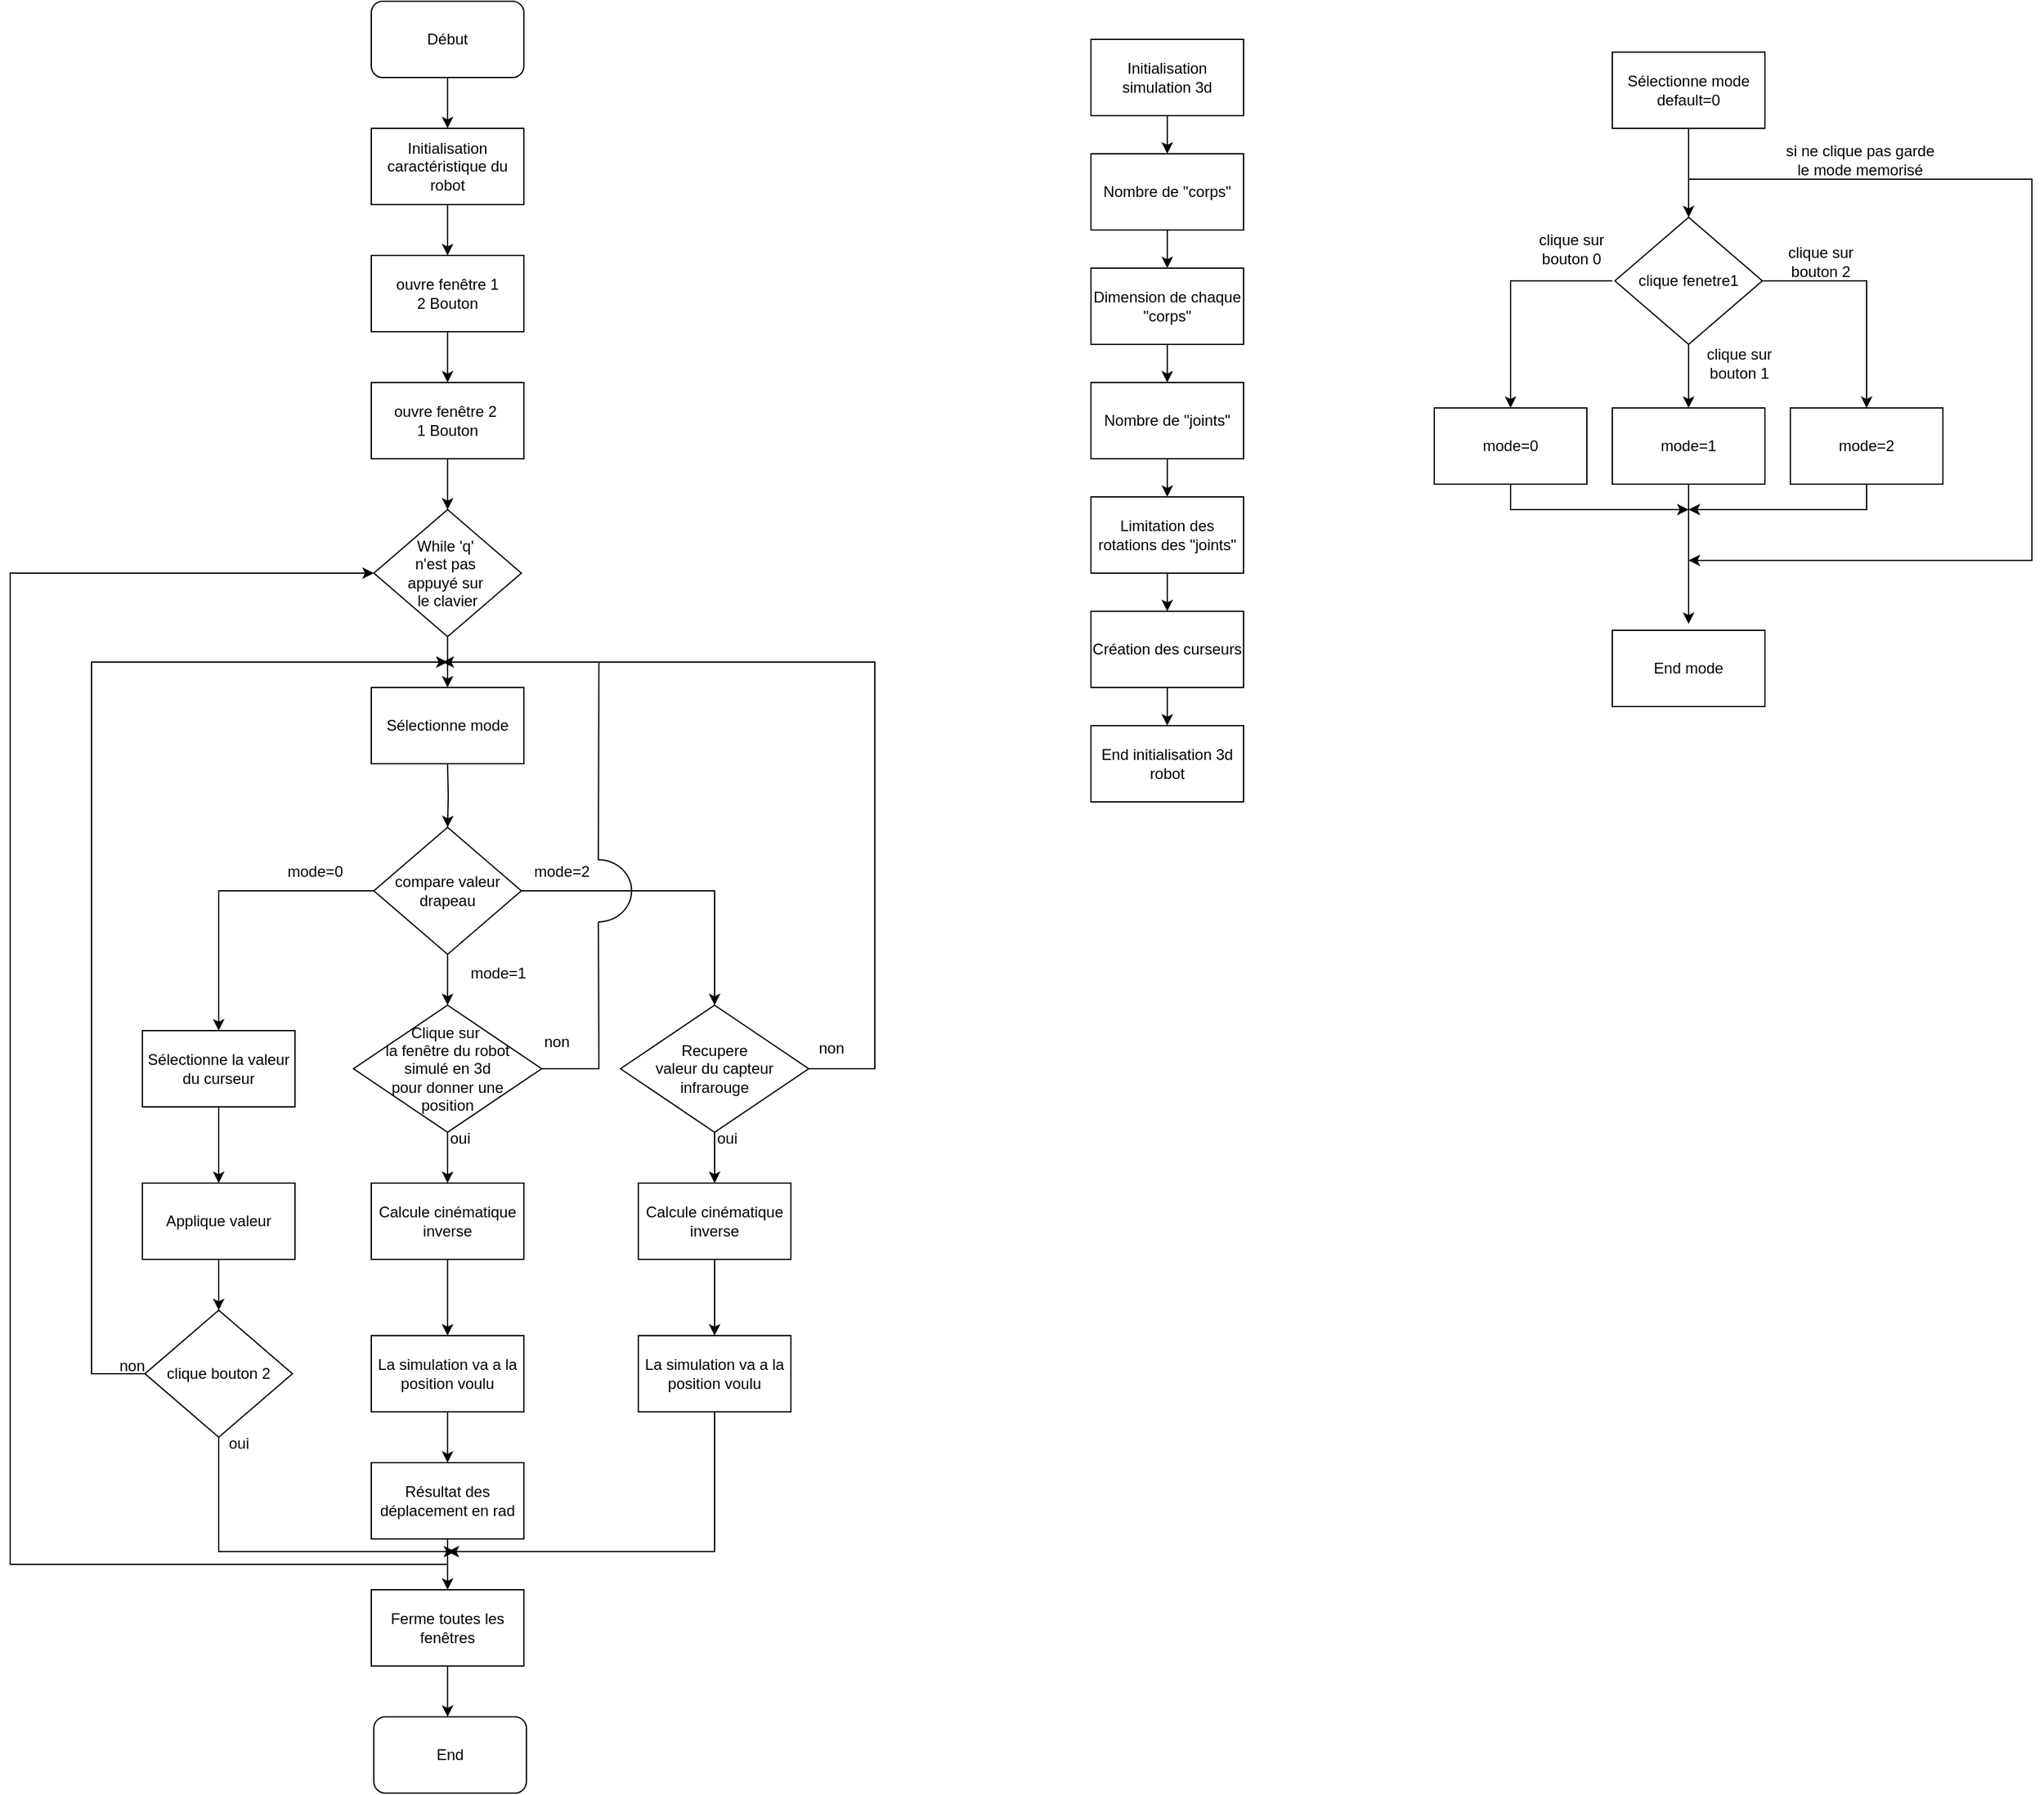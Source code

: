 <mxfile version="24.0.0" type="device">
  <diagram name="Page-1" id="zija7tUGji7Ak6_ahPXR">
    <mxGraphModel dx="2625" dy="2564" grid="1" gridSize="10" guides="1" tooltips="1" connect="1" arrows="1" fold="1" page="1" pageScale="1" pageWidth="827" pageHeight="1169" math="0" shadow="0">
      <root>
        <mxCell id="0" />
        <mxCell id="1" parent="0" />
        <mxCell id="Lxihj4ZoKtsZomWR5RYV-24" style="edgeStyle=orthogonalEdgeStyle;rounded=0;orthogonalLoop=1;jettySize=auto;html=1;entryX=0.5;entryY=0;entryDx=0;entryDy=0;" edge="1" parent="1" source="Lxihj4ZoKtsZomWR5RYV-1" target="Lxihj4ZoKtsZomWR5RYV-4">
          <mxGeometry relative="1" as="geometry" />
        </mxCell>
        <mxCell id="Lxihj4ZoKtsZomWR5RYV-1" value="Début" style="rounded=1;whiteSpace=wrap;html=1;" vertex="1" parent="1">
          <mxGeometry x="424" y="-350" width="120" height="60" as="geometry" />
        </mxCell>
        <mxCell id="Lxihj4ZoKtsZomWR5RYV-25" style="edgeStyle=orthogonalEdgeStyle;rounded=0;orthogonalLoop=1;jettySize=auto;html=1;" edge="1" parent="1" source="Lxihj4ZoKtsZomWR5RYV-4" target="Lxihj4ZoKtsZomWR5RYV-5">
          <mxGeometry relative="1" as="geometry" />
        </mxCell>
        <mxCell id="Lxihj4ZoKtsZomWR5RYV-4" value="Initialisation caractéristique du robot" style="rounded=0;whiteSpace=wrap;html=1;" vertex="1" parent="1">
          <mxGeometry x="424" y="-250" width="120" height="60" as="geometry" />
        </mxCell>
        <mxCell id="Lxihj4ZoKtsZomWR5RYV-26" style="edgeStyle=orthogonalEdgeStyle;rounded=0;orthogonalLoop=1;jettySize=auto;html=1;" edge="1" parent="1" source="Lxihj4ZoKtsZomWR5RYV-5" target="Lxihj4ZoKtsZomWR5RYV-6">
          <mxGeometry relative="1" as="geometry" />
        </mxCell>
        <mxCell id="Lxihj4ZoKtsZomWR5RYV-5" value="&lt;div&gt;ouvre fenêtre 1&lt;/div&gt;&lt;div&gt;2 Bouton&lt;br&gt;&lt;/div&gt;" style="rounded=0;whiteSpace=wrap;html=1;" vertex="1" parent="1">
          <mxGeometry x="424" y="-150" width="120" height="60" as="geometry" />
        </mxCell>
        <mxCell id="Lxihj4ZoKtsZomWR5RYV-27" style="edgeStyle=orthogonalEdgeStyle;rounded=0;orthogonalLoop=1;jettySize=auto;html=1;entryX=0.5;entryY=0;entryDx=0;entryDy=0;" edge="1" parent="1" source="Lxihj4ZoKtsZomWR5RYV-6" target="Lxihj4ZoKtsZomWR5RYV-10">
          <mxGeometry relative="1" as="geometry" />
        </mxCell>
        <mxCell id="Lxihj4ZoKtsZomWR5RYV-6" value="&lt;div&gt;ouvre fenêtre 2&amp;nbsp;&lt;/div&gt;&lt;div&gt;1 Bouton &lt;/div&gt;" style="rounded=0;whiteSpace=wrap;html=1;" vertex="1" parent="1">
          <mxGeometry x="424" y="-50" width="120" height="60" as="geometry" />
        </mxCell>
        <mxCell id="Lxihj4ZoKtsZomWR5RYV-80" style="edgeStyle=orthogonalEdgeStyle;rounded=0;orthogonalLoop=1;jettySize=auto;html=1;exitX=0.5;exitY=1;exitDx=0;exitDy=0;entryX=0.5;entryY=0;entryDx=0;entryDy=0;" edge="1" parent="1" source="Lxihj4ZoKtsZomWR5RYV-10">
          <mxGeometry relative="1" as="geometry">
            <mxPoint x="484" y="190" as="targetPoint" />
          </mxGeometry>
        </mxCell>
        <mxCell id="Lxihj4ZoKtsZomWR5RYV-10" value="&lt;div&gt;While &#39;q&#39;&amp;nbsp;&lt;/div&gt;&lt;div&gt;n&#39;est pas&amp;nbsp;&lt;/div&gt;&lt;div&gt;appuyé sur&amp;nbsp;&lt;/div&gt;&lt;div&gt;le clavier&lt;/div&gt;" style="rhombus;whiteSpace=wrap;html=1;" vertex="1" parent="1">
          <mxGeometry x="426" y="50" width="116" height="100" as="geometry" />
        </mxCell>
        <mxCell id="Lxihj4ZoKtsZomWR5RYV-87" style="edgeStyle=orthogonalEdgeStyle;rounded=0;orthogonalLoop=1;jettySize=auto;html=1;exitX=1;exitY=0.5;exitDx=0;exitDy=0;entryX=0.5;entryY=0;entryDx=0;entryDy=0;" edge="1" parent="1" source="Lxihj4ZoKtsZomWR5RYV-11" target="Lxihj4ZoKtsZomWR5RYV-113">
          <mxGeometry relative="1" as="geometry">
            <mxPoint x="694" y="410" as="targetPoint" />
          </mxGeometry>
        </mxCell>
        <mxCell id="Lxihj4ZoKtsZomWR5RYV-88" style="edgeStyle=orthogonalEdgeStyle;rounded=0;orthogonalLoop=1;jettySize=auto;html=1;exitX=0.5;exitY=1;exitDx=0;exitDy=0;entryX=0.5;entryY=0;entryDx=0;entryDy=0;" edge="1" parent="1" source="Lxihj4ZoKtsZomWR5RYV-11" target="Lxihj4ZoKtsZomWR5RYV-20">
          <mxGeometry relative="1" as="geometry" />
        </mxCell>
        <mxCell id="Lxihj4ZoKtsZomWR5RYV-89" style="edgeStyle=orthogonalEdgeStyle;rounded=0;orthogonalLoop=1;jettySize=auto;html=1;exitX=0;exitY=0.5;exitDx=0;exitDy=0;entryX=0.5;entryY=0;entryDx=0;entryDy=0;" edge="1" parent="1" source="Lxihj4ZoKtsZomWR5RYV-11" target="Lxihj4ZoKtsZomWR5RYV-67">
          <mxGeometry relative="1" as="geometry" />
        </mxCell>
        <mxCell id="Lxihj4ZoKtsZomWR5RYV-11" value="&lt;div&gt;compare valeur&lt;/div&gt;&lt;div&gt;drapeau&lt;br&gt;&lt;/div&gt;" style="rhombus;whiteSpace=wrap;html=1;" vertex="1" parent="1">
          <mxGeometry x="426" y="300" width="116" height="100" as="geometry" />
        </mxCell>
        <mxCell id="Lxihj4ZoKtsZomWR5RYV-91" style="edgeStyle=orthogonalEdgeStyle;rounded=0;orthogonalLoop=1;jettySize=auto;html=1;exitX=0.5;exitY=1;exitDx=0;exitDy=0;entryX=0.5;entryY=0;entryDx=0;entryDy=0;" edge="1" parent="1" source="Lxihj4ZoKtsZomWR5RYV-20" target="Lxihj4ZoKtsZomWR5RYV-75">
          <mxGeometry relative="1" as="geometry" />
        </mxCell>
        <mxCell id="Lxihj4ZoKtsZomWR5RYV-20" value="&lt;div&gt;Clique sur&amp;nbsp;&lt;/div&gt;&lt;div&gt;la fenêtre du robot&lt;/div&gt;&lt;div&gt;simulé en 3d&lt;/div&gt;&lt;div&gt;pour donner une&lt;/div&gt;&lt;div&gt;position&lt;br&gt;&lt;/div&gt;" style="rhombus;whiteSpace=wrap;html=1;" vertex="1" parent="1">
          <mxGeometry x="410" y="440" width="148" height="100" as="geometry" />
        </mxCell>
        <mxCell id="Lxihj4ZoKtsZomWR5RYV-36" style="edgeStyle=orthogonalEdgeStyle;rounded=0;orthogonalLoop=1;jettySize=auto;html=1;" edge="1" parent="1" source="Lxihj4ZoKtsZomWR5RYV-21" target="Lxihj4ZoKtsZomWR5RYV-22">
          <mxGeometry relative="1" as="geometry" />
        </mxCell>
        <mxCell id="Lxihj4ZoKtsZomWR5RYV-21" value="La simulation va a la position voulu" style="rounded=0;whiteSpace=wrap;html=1;" vertex="1" parent="1">
          <mxGeometry x="424" y="700" width="120" height="60" as="geometry" />
        </mxCell>
        <mxCell id="Lxihj4ZoKtsZomWR5RYV-47" style="edgeStyle=orthogonalEdgeStyle;rounded=0;orthogonalLoop=1;jettySize=auto;html=1;" edge="1" parent="1" source="Lxihj4ZoKtsZomWR5RYV-22" target="Lxihj4ZoKtsZomWR5RYV-46">
          <mxGeometry relative="1" as="geometry" />
        </mxCell>
        <mxCell id="Lxihj4ZoKtsZomWR5RYV-22" value="Résultat des déplacement en rad" style="rounded=0;whiteSpace=wrap;html=1;" vertex="1" parent="1">
          <mxGeometry x="424" y="800" width="120" height="60" as="geometry" />
        </mxCell>
        <mxCell id="Lxihj4ZoKtsZomWR5RYV-23" value="End" style="rounded=1;whiteSpace=wrap;html=1;" vertex="1" parent="1">
          <mxGeometry x="426" y="1000" width="120" height="60" as="geometry" />
        </mxCell>
        <mxCell id="Lxihj4ZoKtsZomWR5RYV-45" value="" style="endArrow=classic;html=1;rounded=0;entryX=0;entryY=0.5;entryDx=0;entryDy=0;" edge="1" parent="1" target="Lxihj4ZoKtsZomWR5RYV-10">
          <mxGeometry width="50" height="50" relative="1" as="geometry">
            <mxPoint x="484" y="880" as="sourcePoint" />
            <mxPoint x="426" y="110" as="targetPoint" />
            <Array as="points">
              <mxPoint x="140" y="880" />
              <mxPoint x="140" y="400" />
              <mxPoint x="140" y="100" />
            </Array>
          </mxGeometry>
        </mxCell>
        <mxCell id="Lxihj4ZoKtsZomWR5RYV-48" style="edgeStyle=orthogonalEdgeStyle;rounded=0;orthogonalLoop=1;jettySize=auto;html=1;entryX=0.5;entryY=0;entryDx=0;entryDy=0;" edge="1" parent="1" source="Lxihj4ZoKtsZomWR5RYV-46">
          <mxGeometry relative="1" as="geometry">
            <mxPoint x="484" y="1000" as="targetPoint" />
          </mxGeometry>
        </mxCell>
        <mxCell id="Lxihj4ZoKtsZomWR5RYV-46" value="Ferme toutes les fenêtres" style="rounded=0;whiteSpace=wrap;html=1;" vertex="1" parent="1">
          <mxGeometry x="424" y="900" width="120" height="60" as="geometry" />
        </mxCell>
        <mxCell id="Lxihj4ZoKtsZomWR5RYV-49" value="mode=2" style="text;html=1;align=center;verticalAlign=middle;whiteSpace=wrap;rounded=0;" vertex="1" parent="1">
          <mxGeometry x="544" y="320" width="60" height="30" as="geometry" />
        </mxCell>
        <mxCell id="Lxihj4ZoKtsZomWR5RYV-53" value="non" style="text;whiteSpace=wrap;html=1;" vertex="1" parent="1">
          <mxGeometry x="558" y="455" width="20" height="30" as="geometry" />
        </mxCell>
        <mxCell id="Lxihj4ZoKtsZomWR5RYV-54" value="oui" style="text;html=1;align=center;verticalAlign=middle;whiteSpace=wrap;rounded=0;" vertex="1" parent="1">
          <mxGeometry x="464" y="530" width="60" height="30" as="geometry" />
        </mxCell>
        <mxCell id="Lxihj4ZoKtsZomWR5RYV-84" style="edgeStyle=orthogonalEdgeStyle;rounded=0;orthogonalLoop=1;jettySize=auto;html=1;exitX=0.5;exitY=1;exitDx=0;exitDy=0;entryX=0.5;entryY=0;entryDx=0;entryDy=0;" edge="1" parent="1" target="Lxihj4ZoKtsZomWR5RYV-11">
          <mxGeometry relative="1" as="geometry">
            <mxPoint x="484" y="250" as="sourcePoint" />
          </mxGeometry>
        </mxCell>
        <mxCell id="Lxihj4ZoKtsZomWR5RYV-65" value="mode=1" style="text;html=1;align=center;verticalAlign=middle;whiteSpace=wrap;rounded=0;" vertex="1" parent="1">
          <mxGeometry x="494" y="400" width="60" height="30" as="geometry" />
        </mxCell>
        <mxCell id="Lxihj4ZoKtsZomWR5RYV-66" value="mode=0" style="text;html=1;align=center;verticalAlign=middle;whiteSpace=wrap;rounded=0;" vertex="1" parent="1">
          <mxGeometry x="350" y="320" width="60" height="30" as="geometry" />
        </mxCell>
        <mxCell id="Lxihj4ZoKtsZomWR5RYV-140" style="edgeStyle=orthogonalEdgeStyle;rounded=0;orthogonalLoop=1;jettySize=auto;html=1;entryX=0.5;entryY=0;entryDx=0;entryDy=0;" edge="1" parent="1" source="Lxihj4ZoKtsZomWR5RYV-67" target="Lxihj4ZoKtsZomWR5RYV-70">
          <mxGeometry relative="1" as="geometry" />
        </mxCell>
        <mxCell id="Lxihj4ZoKtsZomWR5RYV-67" value="Sélectionne la valeur du curseur" style="rounded=0;whiteSpace=wrap;html=1;" vertex="1" parent="1">
          <mxGeometry x="244" y="460" width="120" height="60" as="geometry" />
        </mxCell>
        <mxCell id="Lxihj4ZoKtsZomWR5RYV-92" style="edgeStyle=orthogonalEdgeStyle;rounded=0;orthogonalLoop=1;jettySize=auto;html=1;exitX=0;exitY=0.5;exitDx=0;exitDy=0;" edge="1" parent="1" source="Lxihj4ZoKtsZomWR5RYV-69">
          <mxGeometry relative="1" as="geometry">
            <mxPoint x="484" y="170" as="targetPoint" />
            <Array as="points">
              <mxPoint x="204" y="730" />
              <mxPoint x="204" y="170" />
            </Array>
          </mxGeometry>
        </mxCell>
        <mxCell id="Lxihj4ZoKtsZomWR5RYV-137" style="edgeStyle=orthogonalEdgeStyle;rounded=0;orthogonalLoop=1;jettySize=auto;html=1;" edge="1" parent="1" source="Lxihj4ZoKtsZomWR5RYV-69">
          <mxGeometry relative="1" as="geometry">
            <mxPoint x="490" y="870" as="targetPoint" />
            <Array as="points">
              <mxPoint x="304" y="870" />
            </Array>
          </mxGeometry>
        </mxCell>
        <mxCell id="Lxihj4ZoKtsZomWR5RYV-69" value="&lt;div&gt;clique bouton 2&lt;br&gt;&lt;/div&gt;" style="rhombus;whiteSpace=wrap;html=1;" vertex="1" parent="1">
          <mxGeometry x="246" y="680" width="116" height="100" as="geometry" />
        </mxCell>
        <mxCell id="Lxihj4ZoKtsZomWR5RYV-139" style="edgeStyle=orthogonalEdgeStyle;rounded=0;orthogonalLoop=1;jettySize=auto;html=1;entryX=0.5;entryY=0;entryDx=0;entryDy=0;" edge="1" parent="1" source="Lxihj4ZoKtsZomWR5RYV-70" target="Lxihj4ZoKtsZomWR5RYV-69">
          <mxGeometry relative="1" as="geometry" />
        </mxCell>
        <mxCell id="Lxihj4ZoKtsZomWR5RYV-70" value="Applique valeur" style="rounded=0;whiteSpace=wrap;html=1;" vertex="1" parent="1">
          <mxGeometry x="244" y="580" width="120" height="60" as="geometry" />
        </mxCell>
        <mxCell id="Lxihj4ZoKtsZomWR5RYV-71" value="oui" style="text;html=1;align=center;verticalAlign=middle;whiteSpace=wrap;rounded=0;" vertex="1" parent="1">
          <mxGeometry x="290" y="770" width="60" height="30" as="geometry" />
        </mxCell>
        <mxCell id="Lxihj4ZoKtsZomWR5RYV-72" value="non" style="text;whiteSpace=wrap;html=1;" vertex="1" parent="1">
          <mxGeometry x="224" y="710" width="20" height="30" as="geometry" />
        </mxCell>
        <mxCell id="Lxihj4ZoKtsZomWR5RYV-118" style="edgeStyle=orthogonalEdgeStyle;rounded=0;orthogonalLoop=1;jettySize=auto;html=1;exitX=0.5;exitY=1;exitDx=0;exitDy=0;entryX=0.5;entryY=0;entryDx=0;entryDy=0;" edge="1" parent="1" source="Lxihj4ZoKtsZomWR5RYV-75" target="Lxihj4ZoKtsZomWR5RYV-21">
          <mxGeometry relative="1" as="geometry" />
        </mxCell>
        <mxCell id="Lxihj4ZoKtsZomWR5RYV-75" value="Calcule cinématique inverse" style="rounded=0;whiteSpace=wrap;html=1;" vertex="1" parent="1">
          <mxGeometry x="424" y="580" width="120" height="60" as="geometry" />
        </mxCell>
        <mxCell id="Lxihj4ZoKtsZomWR5RYV-119" style="edgeStyle=orthogonalEdgeStyle;rounded=0;orthogonalLoop=1;jettySize=auto;html=1;exitX=0.5;exitY=1;exitDx=0;exitDy=0;entryX=0.5;entryY=0;entryDx=0;entryDy=0;" edge="1" parent="1" source="Lxihj4ZoKtsZomWR5RYV-77" target="Lxihj4ZoKtsZomWR5RYV-78">
          <mxGeometry relative="1" as="geometry" />
        </mxCell>
        <mxCell id="Lxihj4ZoKtsZomWR5RYV-77" value="Calcule cinématique inverse" style="rounded=0;whiteSpace=wrap;html=1;" vertex="1" parent="1">
          <mxGeometry x="634" y="580" width="120" height="60" as="geometry" />
        </mxCell>
        <mxCell id="Lxihj4ZoKtsZomWR5RYV-120" style="edgeStyle=orthogonalEdgeStyle;rounded=0;orthogonalLoop=1;jettySize=auto;html=1;exitX=0.5;exitY=1;exitDx=0;exitDy=0;" edge="1" parent="1" source="Lxihj4ZoKtsZomWR5RYV-78">
          <mxGeometry relative="1" as="geometry">
            <mxPoint x="484" y="870" as="targetPoint" />
            <Array as="points">
              <mxPoint x="694" y="870" />
              <mxPoint x="484" y="870" />
            </Array>
          </mxGeometry>
        </mxCell>
        <mxCell id="Lxihj4ZoKtsZomWR5RYV-78" value="La simulation va a la position voulu" style="rounded=0;whiteSpace=wrap;html=1;" vertex="1" parent="1">
          <mxGeometry x="634" y="700" width="120" height="60" as="geometry" />
        </mxCell>
        <mxCell id="Lxihj4ZoKtsZomWR5RYV-94" style="edgeStyle=orthogonalEdgeStyle;rounded=0;orthogonalLoop=1;jettySize=auto;html=1;exitX=0.5;exitY=1;exitDx=0;exitDy=0;entryX=0.5;entryY=0;entryDx=0;entryDy=0;" edge="1" parent="1" source="Lxihj4ZoKtsZomWR5RYV-96" target="Lxihj4ZoKtsZomWR5RYV-97">
          <mxGeometry relative="1" as="geometry" />
        </mxCell>
        <mxCell id="Lxihj4ZoKtsZomWR5RYV-95" style="edgeStyle=orthogonalEdgeStyle;rounded=0;orthogonalLoop=1;jettySize=auto;html=1;exitX=1;exitY=0.5;exitDx=0;exitDy=0;entryX=0.5;entryY=0;entryDx=0;entryDy=0;" edge="1" parent="1" source="Lxihj4ZoKtsZomWR5RYV-96" target="Lxihj4ZoKtsZomWR5RYV-101">
          <mxGeometry relative="1" as="geometry" />
        </mxCell>
        <mxCell id="Lxihj4ZoKtsZomWR5RYV-96" value="&lt;div&gt;clique fenetre1&lt;br&gt;&lt;/div&gt;" style="rhombus;whiteSpace=wrap;html=1;" vertex="1" parent="1">
          <mxGeometry x="1402" y="-180" width="116" height="100" as="geometry" />
        </mxCell>
        <mxCell id="Lxihj4ZoKtsZomWR5RYV-111" style="edgeStyle=orthogonalEdgeStyle;rounded=0;orthogonalLoop=1;jettySize=auto;html=1;" edge="1" parent="1" source="Lxihj4ZoKtsZomWR5RYV-97">
          <mxGeometry relative="1" as="geometry">
            <mxPoint x="1460" y="140" as="targetPoint" />
          </mxGeometry>
        </mxCell>
        <mxCell id="Lxihj4ZoKtsZomWR5RYV-97" value="mode=1" style="rounded=0;whiteSpace=wrap;html=1;" vertex="1" parent="1">
          <mxGeometry x="1400" y="-30" width="120" height="60" as="geometry" />
        </mxCell>
        <mxCell id="Lxihj4ZoKtsZomWR5RYV-98" style="edgeStyle=orthogonalEdgeStyle;rounded=0;orthogonalLoop=1;jettySize=auto;html=1;exitX=0.5;exitY=1;exitDx=0;exitDy=0;" edge="1" parent="1" source="Lxihj4ZoKtsZomWR5RYV-99">
          <mxGeometry relative="1" as="geometry">
            <mxPoint x="1460" y="50" as="targetPoint" />
            <Array as="points">
              <mxPoint x="1320" y="50" />
            </Array>
          </mxGeometry>
        </mxCell>
        <mxCell id="Lxihj4ZoKtsZomWR5RYV-99" value="mode=0" style="rounded=0;whiteSpace=wrap;html=1;" vertex="1" parent="1">
          <mxGeometry x="1260" y="-30" width="120" height="60" as="geometry" />
        </mxCell>
        <mxCell id="Lxihj4ZoKtsZomWR5RYV-100" style="edgeStyle=orthogonalEdgeStyle;rounded=0;orthogonalLoop=1;jettySize=auto;html=1;exitX=0.5;exitY=1;exitDx=0;exitDy=0;" edge="1" parent="1" source="Lxihj4ZoKtsZomWR5RYV-101">
          <mxGeometry relative="1" as="geometry">
            <mxPoint x="1460" y="50" as="targetPoint" />
            <Array as="points">
              <mxPoint x="1600" y="50" />
            </Array>
          </mxGeometry>
        </mxCell>
        <mxCell id="Lxihj4ZoKtsZomWR5RYV-101" value="mode=2" style="rounded=0;whiteSpace=wrap;html=1;" vertex="1" parent="1">
          <mxGeometry x="1540" y="-30" width="120" height="60" as="geometry" />
        </mxCell>
        <mxCell id="Lxihj4ZoKtsZomWR5RYV-102" style="edgeStyle=orthogonalEdgeStyle;rounded=0;orthogonalLoop=1;jettySize=auto;html=1;exitX=1;exitY=1;exitDx=0;exitDy=0;entryX=0.5;entryY=0;entryDx=0;entryDy=0;" edge="1" parent="1" target="Lxihj4ZoKtsZomWR5RYV-99">
          <mxGeometry relative="1" as="geometry">
            <mxPoint x="1400" y="-130" as="sourcePoint" />
            <Array as="points">
              <mxPoint x="1320" y="-130" />
            </Array>
          </mxGeometry>
        </mxCell>
        <mxCell id="Lxihj4ZoKtsZomWR5RYV-103" value="clique sur bouton 1" style="text;html=1;align=center;verticalAlign=middle;whiteSpace=wrap;rounded=0;" vertex="1" parent="1">
          <mxGeometry x="1470" y="-80" width="60" height="30" as="geometry" />
        </mxCell>
        <mxCell id="Lxihj4ZoKtsZomWR5RYV-104" value="clique sur bouton 2" style="text;html=1;align=center;verticalAlign=middle;whiteSpace=wrap;rounded=0;" vertex="1" parent="1">
          <mxGeometry x="1534" y="-160" width="60" height="30" as="geometry" />
        </mxCell>
        <mxCell id="Lxihj4ZoKtsZomWR5RYV-105" value="clique sur bouton 0" style="text;html=1;align=center;verticalAlign=middle;whiteSpace=wrap;rounded=0;" vertex="1" parent="1">
          <mxGeometry x="1338" y="-170" width="60" height="30" as="geometry" />
        </mxCell>
        <mxCell id="Lxihj4ZoKtsZomWR5RYV-106" value="Sélectionne mode" style="rounded=0;whiteSpace=wrap;html=1;" vertex="1" parent="1">
          <mxGeometry x="424" y="190" width="120" height="60" as="geometry" />
        </mxCell>
        <mxCell id="Lxihj4ZoKtsZomWR5RYV-109" style="edgeStyle=orthogonalEdgeStyle;rounded=0;orthogonalLoop=1;jettySize=auto;html=1;entryX=0.5;entryY=0;entryDx=0;entryDy=0;" edge="1" parent="1" source="Lxihj4ZoKtsZomWR5RYV-107" target="Lxihj4ZoKtsZomWR5RYV-96">
          <mxGeometry relative="1" as="geometry" />
        </mxCell>
        <mxCell id="Lxihj4ZoKtsZomWR5RYV-107" value="&lt;div&gt;Sélectionne mode&lt;/div&gt;&lt;div&gt;default=0&lt;br&gt;&lt;/div&gt;" style="rounded=0;whiteSpace=wrap;html=1;" vertex="1" parent="1">
          <mxGeometry x="1400" y="-310" width="120" height="60" as="geometry" />
        </mxCell>
        <mxCell id="Lxihj4ZoKtsZomWR5RYV-108" value="si ne clique pas garde le mode memorisé" style="text;html=1;align=center;verticalAlign=middle;whiteSpace=wrap;rounded=0;" vertex="1" parent="1">
          <mxGeometry x="1530" y="-240" width="130" height="30" as="geometry" />
        </mxCell>
        <mxCell id="Lxihj4ZoKtsZomWR5RYV-110" value="" style="endArrow=classic;html=1;rounded=0;" edge="1" parent="1">
          <mxGeometry width="50" height="50" relative="1" as="geometry">
            <mxPoint x="1460" y="-210" as="sourcePoint" />
            <mxPoint x="1460" y="90" as="targetPoint" />
            <Array as="points">
              <mxPoint x="1730" y="-210" />
              <mxPoint x="1730" y="90" />
            </Array>
          </mxGeometry>
        </mxCell>
        <mxCell id="Lxihj4ZoKtsZomWR5RYV-112" value="End mode" style="rounded=0;whiteSpace=wrap;html=1;" vertex="1" parent="1">
          <mxGeometry x="1400" y="145" width="120" height="60" as="geometry" />
        </mxCell>
        <mxCell id="Lxihj4ZoKtsZomWR5RYV-117" style="edgeStyle=orthogonalEdgeStyle;rounded=0;orthogonalLoop=1;jettySize=auto;html=1;exitX=0.5;exitY=1;exitDx=0;exitDy=0;entryX=0.5;entryY=0;entryDx=0;entryDy=0;" edge="1" parent="1" source="Lxihj4ZoKtsZomWR5RYV-113" target="Lxihj4ZoKtsZomWR5RYV-77">
          <mxGeometry relative="1" as="geometry" />
        </mxCell>
        <mxCell id="Lxihj4ZoKtsZomWR5RYV-142" style="edgeStyle=orthogonalEdgeStyle;rounded=0;orthogonalLoop=1;jettySize=auto;html=1;exitX=1;exitY=0.5;exitDx=0;exitDy=0;" edge="1" parent="1" source="Lxihj4ZoKtsZomWR5RYV-113">
          <mxGeometry relative="1" as="geometry">
            <mxPoint x="480" y="170" as="targetPoint" />
            <Array as="points">
              <mxPoint x="820" y="490" />
              <mxPoint x="820" y="170" />
            </Array>
          </mxGeometry>
        </mxCell>
        <mxCell id="Lxihj4ZoKtsZomWR5RYV-113" value="&lt;div&gt;Recupere&lt;/div&gt;&lt;div&gt;valeur du capteur&lt;/div&gt;&lt;div&gt;infrarouge&lt;br&gt;&lt;/div&gt;" style="rhombus;whiteSpace=wrap;html=1;" vertex="1" parent="1">
          <mxGeometry x="620" y="440" width="148" height="100" as="geometry" />
        </mxCell>
        <mxCell id="Lxihj4ZoKtsZomWR5RYV-115" value="non" style="text;whiteSpace=wrap;html=1;" vertex="1" parent="1">
          <mxGeometry x="774" y="460" width="20" height="30" as="geometry" />
        </mxCell>
        <mxCell id="Lxihj4ZoKtsZomWR5RYV-116" value="oui" style="text;html=1;align=center;verticalAlign=middle;whiteSpace=wrap;rounded=0;" vertex="1" parent="1">
          <mxGeometry x="674" y="530" width="60" height="30" as="geometry" />
        </mxCell>
        <mxCell id="Lxihj4ZoKtsZomWR5RYV-134" style="edgeStyle=orthogonalEdgeStyle;rounded=0;orthogonalLoop=1;jettySize=auto;html=1;exitX=0.5;exitY=1;exitDx=0;exitDy=0;entryX=0.5;entryY=0;entryDx=0;entryDy=0;" edge="1" parent="1" source="Lxihj4ZoKtsZomWR5RYV-122" target="Lxihj4ZoKtsZomWR5RYV-123">
          <mxGeometry relative="1" as="geometry" />
        </mxCell>
        <mxCell id="Lxihj4ZoKtsZomWR5RYV-122" value="Initialisation simulation 3d" style="rounded=0;whiteSpace=wrap;html=1;" vertex="1" parent="1">
          <mxGeometry x="990" y="-320" width="120" height="60" as="geometry" />
        </mxCell>
        <mxCell id="Lxihj4ZoKtsZomWR5RYV-129" style="edgeStyle=orthogonalEdgeStyle;rounded=0;orthogonalLoop=1;jettySize=auto;html=1;exitX=0.5;exitY=1;exitDx=0;exitDy=0;entryX=0.5;entryY=0;entryDx=0;entryDy=0;" edge="1" parent="1" source="Lxihj4ZoKtsZomWR5RYV-123" target="Lxihj4ZoKtsZomWR5RYV-124">
          <mxGeometry relative="1" as="geometry" />
        </mxCell>
        <mxCell id="Lxihj4ZoKtsZomWR5RYV-123" value="Nombre de &quot;corps&quot;" style="rounded=0;whiteSpace=wrap;html=1;" vertex="1" parent="1">
          <mxGeometry x="990" y="-230" width="120" height="60" as="geometry" />
        </mxCell>
        <mxCell id="Lxihj4ZoKtsZomWR5RYV-130" style="edgeStyle=orthogonalEdgeStyle;rounded=0;orthogonalLoop=1;jettySize=auto;html=1;exitX=0.5;exitY=1;exitDx=0;exitDy=0;entryX=0.5;entryY=0;entryDx=0;entryDy=0;" edge="1" parent="1" source="Lxihj4ZoKtsZomWR5RYV-124" target="Lxihj4ZoKtsZomWR5RYV-125">
          <mxGeometry relative="1" as="geometry" />
        </mxCell>
        <mxCell id="Lxihj4ZoKtsZomWR5RYV-124" value="Dimension de chaque &quot;corps&quot;" style="rounded=0;whiteSpace=wrap;html=1;" vertex="1" parent="1">
          <mxGeometry x="990" y="-140" width="120" height="60" as="geometry" />
        </mxCell>
        <mxCell id="Lxihj4ZoKtsZomWR5RYV-131" style="edgeStyle=orthogonalEdgeStyle;rounded=0;orthogonalLoop=1;jettySize=auto;html=1;exitX=0.5;exitY=1;exitDx=0;exitDy=0;" edge="1" parent="1" source="Lxihj4ZoKtsZomWR5RYV-125" target="Lxihj4ZoKtsZomWR5RYV-126">
          <mxGeometry relative="1" as="geometry" />
        </mxCell>
        <mxCell id="Lxihj4ZoKtsZomWR5RYV-125" value="Nombre de &quot;joints&quot;" style="rounded=0;whiteSpace=wrap;html=1;" vertex="1" parent="1">
          <mxGeometry x="990" y="-50" width="120" height="60" as="geometry" />
        </mxCell>
        <mxCell id="Lxihj4ZoKtsZomWR5RYV-132" style="edgeStyle=orthogonalEdgeStyle;rounded=0;orthogonalLoop=1;jettySize=auto;html=1;exitX=0.5;exitY=1;exitDx=0;exitDy=0;entryX=0.5;entryY=0;entryDx=0;entryDy=0;" edge="1" parent="1" source="Lxihj4ZoKtsZomWR5RYV-126" target="Lxihj4ZoKtsZomWR5RYV-127">
          <mxGeometry relative="1" as="geometry" />
        </mxCell>
        <mxCell id="Lxihj4ZoKtsZomWR5RYV-126" value="Limitation des rotations des &quot;joints&quot;" style="rounded=0;whiteSpace=wrap;html=1;" vertex="1" parent="1">
          <mxGeometry x="990" y="40" width="120" height="60" as="geometry" />
        </mxCell>
        <mxCell id="Lxihj4ZoKtsZomWR5RYV-133" style="edgeStyle=orthogonalEdgeStyle;rounded=0;orthogonalLoop=1;jettySize=auto;html=1;exitX=0.5;exitY=1;exitDx=0;exitDy=0;entryX=0.5;entryY=0;entryDx=0;entryDy=0;" edge="1" parent="1" source="Lxihj4ZoKtsZomWR5RYV-127" target="Lxihj4ZoKtsZomWR5RYV-128">
          <mxGeometry relative="1" as="geometry" />
        </mxCell>
        <mxCell id="Lxihj4ZoKtsZomWR5RYV-127" value="Création des curseurs" style="rounded=0;whiteSpace=wrap;html=1;" vertex="1" parent="1">
          <mxGeometry x="990" y="130" width="120" height="60" as="geometry" />
        </mxCell>
        <mxCell id="Lxihj4ZoKtsZomWR5RYV-128" value="End initialisation 3d robot " style="rounded=0;whiteSpace=wrap;html=1;" vertex="1" parent="1">
          <mxGeometry x="990" y="220" width="120" height="60" as="geometry" />
        </mxCell>
        <mxCell id="Lxihj4ZoKtsZomWR5RYV-144" value="" style="verticalLabelPosition=bottom;verticalAlign=top;html=1;shape=mxgraph.basic.arc;startAngle=0.748;endAngle=0.25;rotation=90;" vertex="1" parent="1">
          <mxGeometry x="578" y="323.75" width="49" height="52.5" as="geometry" />
        </mxCell>
        <mxCell id="Lxihj4ZoKtsZomWR5RYV-145" value="" style="endArrow=none;html=1;rounded=0;exitX=1;exitY=0.5;exitDx=0;exitDy=0;" edge="1" parent="1" source="Lxihj4ZoKtsZomWR5RYV-20" target="Lxihj4ZoKtsZomWR5RYV-144">
          <mxGeometry width="50" height="50" relative="1" as="geometry">
            <mxPoint x="630" y="420" as="sourcePoint" />
            <mxPoint x="680" y="370" as="targetPoint" />
            <Array as="points">
              <mxPoint x="603" y="490" />
            </Array>
          </mxGeometry>
        </mxCell>
        <mxCell id="Lxihj4ZoKtsZomWR5RYV-146" value="" style="endArrow=none;html=1;rounded=0;" edge="1" parent="1" source="Lxihj4ZoKtsZomWR5RYV-144">
          <mxGeometry width="50" height="50" relative="1" as="geometry">
            <mxPoint x="620" y="290" as="sourcePoint" />
            <mxPoint x="603" y="170" as="targetPoint" />
          </mxGeometry>
        </mxCell>
      </root>
    </mxGraphModel>
  </diagram>
</mxfile>
